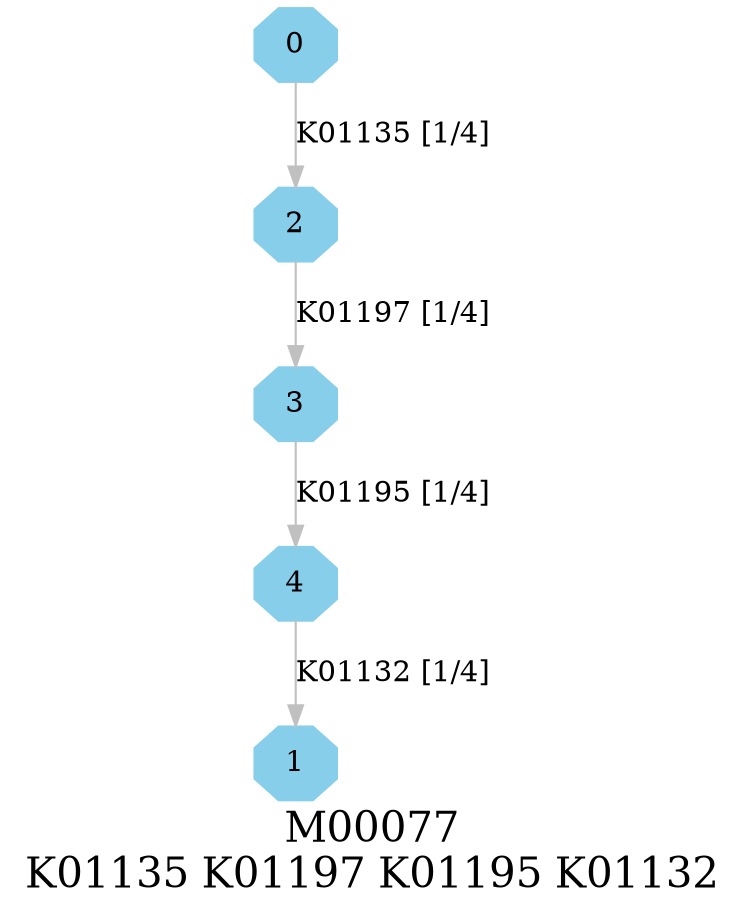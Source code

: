 digraph G {
graph [label="M00077
K01135 K01197 K01195 K01132",fontsize=20];
node [shape=box,style=filled];
edge [len=3,color=grey];
{node [width=.3,height=.3,shape=octagon,style=filled,color=skyblue] 0 1 2 3 4 }
0 -> 2 [label="K01135 [1/4]"];
2 -> 3 [label="K01197 [1/4]"];
3 -> 4 [label="K01195 [1/4]"];
4 -> 1 [label="K01132 [1/4]"];
}